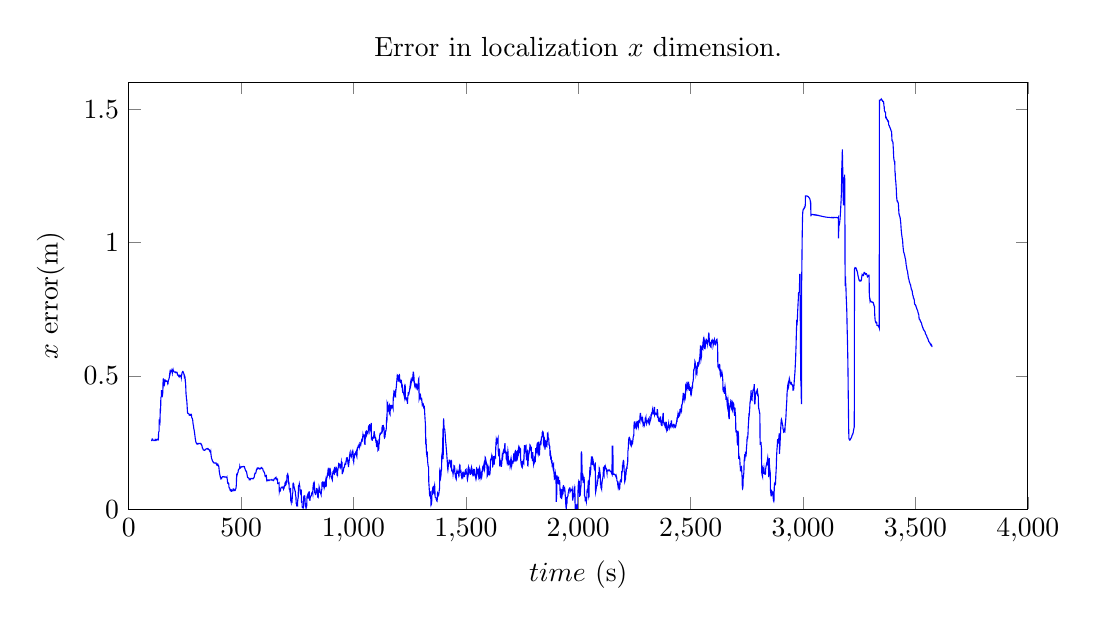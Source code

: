 % This file was created by matplotlib v0.1.0.
% Copyright (c) 2010--2014, Nico Schlömer <nico.schloemer@gmail.com>
% All rights reserved.
% 
% The lastest updates can be retrieved from
% 
% https://github.com/nschloe/matplotlib2tikz
% 
% where you can also submit bug reports and leavecomments.
% 
\begin{tikzpicture}

\begin{axis}[
title={Error in localization $x$ dimension.},
xlabel={$time$ (s)},
ylabel={$x$ error(m)},
xmin=0, xmax=4000,
ymin=0, ymax=1.6,
axis on top,
width=13cm,
height=7cm
]
\addplot [blue]
coordinates {
(100,0.257)
(101,0.257)
(102,0.257)
(103,0.257)
(104,0.263)
(105,0.263)
(106,0.263)
(107,0.259)
(108,0.259)
(109,0.259)
(110,0.259)
(111,0.258)
(112,0.257)
(113,0.257)
(114,0.257)
(115,0.258)
(116,0.258)
(117,0.258)
(118,0.261)
(119,0.26)
(120,0.259)
(121,0.258)
(122,0.26)
(123,0.259)
(124,0.26)
(125,0.261)
(126,0.262)
(127,0.262)
(128,0.262)
(129,0.26)
(130,0.259)
(131,0.259)
(132,0.26)
(133,0.288)
(134,0.29)
(135,0.292)
(136,0.332)
(137,0.331)
(138,0.329)
(139,0.326)
(140,0.368)
(141,0.366)
(142,0.373)
(143,0.419)
(144,0.42)
(145,0.422)
(146,0.446)
(147,0.44)
(148,0.432)
(149,0.428)
(150,0.426)
(151,0.433)
(152,0.438)
(153,0.485)
(154,0.488)
(155,0.487)
(156,0.48)
(157,0.465)
(158,0.464)
(159,0.467)
(160,0.482)
(161,0.485)
(162,0.485)
(163,0.483)
(164,0.478)
(165,0.478)
(166,0.48)
(167,0.481)
(168,0.48)
(169,0.479)
(170,0.479)
(171,0.479)
(172,0.479)
(173,0.478)
(174,0.469)
(175,0.47)
(176,0.483)
(177,0.484)
(178,0.485)
(179,0.489)
(180,0.492)
(181,0.496)
(182,0.505)
(183,0.511)
(184,0.507)
(185,0.511)
(186,0.515)
(187,0.519)
(188,0.518)
(189,0.521)
(190,0.518)
(191,0.517)
(192,0.516)
(193,0.516)
(194,0.511)
(195,0.518)
(196,0.523)
(197,0.525)
(198,0.521)
(199,0.519)
(200,0.517)
(201,0.517)
(202,0.514)
(203,0.514)
(204,0.514)
(205,0.514)
(206,0.514)
(207,0.513)
(208,0.514)
(209,0.513)
(210,0.512)
(211,0.511)
(212,0.511)
(213,0.514)
(214,0.514)
(215,0.513)
(216,0.51)
(217,0.504)
(218,0.504)
(219,0.502)
(220,0.501)
(221,0.5)
(222,0.502)
(223,0.502)
(224,0.502)
(225,0.496)
(226,0.497)
(227,0.497)
(228,0.497)
(229,0.5)
(230,0.499)
(231,0.499)
(232,0.5)
(233,0.499)
(234,0.494)
(235,0.504)
(236,0.504)
(237,0.51)
(238,0.513)
(239,0.513)
(240,0.516)
(241,0.516)
(242,0.514)
(243,0.514)
(244,0.51)
(245,0.509)
(246,0.505)
(247,0.499)
(248,0.492)
(249,0.492)
(250,0.496)
(251,0.493)
(252,0.475)
(253,0.475)
(254,0.454)
(255,0.432)
(256,0.425)
(257,0.413)
(258,0.41)
(259,0.4)
(260,0.386)
(261,0.37)
(262,0.36)
(263,0.36)
(264,0.359)
(265,0.359)
(266,0.358)
(267,0.357)
(268,0.357)
(269,0.354)
(270,0.355)
(271,0.355)
(272,0.354)
(273,0.352)
(274,0.352)
(275,0.352)
(276,0.352)
(277,0.356)
(278,0.356)
(279,0.354)
(280,0.346)
(281,0.342)
(282,0.341)
(283,0.34)
(284,0.337)
(285,0.332)
(286,0.322)
(287,0.316)
(288,0.314)
(289,0.306)
(290,0.3)
(291,0.298)
(292,0.291)
(293,0.286)
(294,0.279)
(295,0.273)
(296,0.265)
(297,0.261)
(298,0.256)
(299,0.251)
(300,0.249)
(301,0.248)
(302,0.245)
(303,0.245)
(304,0.245)
(305,0.244)
(306,0.245)
(307,0.245)
(308,0.246)
(309,0.245)
(310,0.246)
(311,0.246)
(312,0.246)
(313,0.246)
(314,0.246)
(315,0.246)
(316,0.246)
(317,0.246)
(318,0.246)
(319,0.245)
(320,0.245)
(321,0.246)
(322,0.245)
(323,0.242)
(324,0.242)
(325,0.239)
(326,0.237)
(327,0.233)
(328,0.229)
(329,0.229)
(330,0.227)
(331,0.223)
(332,0.222)
(333,0.222)
(334,0.222)
(335,0.221)
(336,0.221)
(337,0.221)
(338,0.221)
(339,0.221)
(340,0.223)
(341,0.224)
(342,0.225)
(343,0.225)
(344,0.225)
(345,0.225)
(346,0.226)
(347,0.227)
(348,0.227)
(349,0.227)
(350,0.226)
(351,0.227)
(352,0.226)
(353,0.227)
(354,0.226)
(355,0.223)
(356,0.223)
(357,0.223)
(358,0.222)
(359,0.222)
(360,0.221)
(361,0.216)
(362,0.215)
(363,0.215)
(364,0.213)
(365,0.216)
(366,0.206)
(367,0.199)
(368,0.193)
(369,0.189)
(370,0.188)
(371,0.186)
(372,0.182)
(373,0.181)
(374,0.179)
(375,0.178)
(376,0.176)
(377,0.176)
(378,0.175)
(379,0.173)
(380,0.173)
(381,0.173)
(382,0.173)
(383,0.173)
(384,0.173)
(385,0.173)
(386,0.173)
(387,0.173)
(388,0.173)
(389,0.173)
(390,0.168)
(391,0.166)
(392,0.166)
(393,0.165)
(394,0.17)
(395,0.17)
(396,0.17)
(397,0.166)
(398,0.165)
(399,0.164)
(400,0.161)
(401,0.161)
(402,0.15)
(403,0.141)
(404,0.136)
(405,0.131)
(406,0.127)
(407,0.124)
(408,0.119)
(409,0.118)
(410,0.114)
(411,0.115)
(412,0.114)
(413,0.114)
(414,0.118)
(415,0.119)
(416,0.121)
(417,0.121)
(418,0.122)
(419,0.122)
(420,0.122)
(421,0.122)
(422,0.122)
(423,0.121)
(424,0.122)
(425,0.121)
(426,0.12)
(427,0.12)
(428,0.12)
(429,0.121)
(430,0.121)
(431,0.12)
(432,0.12)
(433,0.12)
(434,0.119)
(435,0.119)
(436,0.118)
(437,0.12)
(438,0.114)
(439,0.11)
(440,0.098)
(441,0.098)
(442,0.097)
(443,0.098)
(444,0.097)
(445,0.096)
(446,0.083)
(447,0.08)
(448,0.08)
(449,0.079)
(450,0.077)
(451,0.071)
(452,0.07)
(453,0.071)
(454,0.073)
(455,0.073)
(456,0.073)
(457,0.067)
(458,0.067)
(459,0.068)
(460,0.069)
(461,0.07)
(462,0.069)
(463,0.069)
(464,0.069)
(465,0.076)
(466,0.076)
(467,0.076)
(468,0.072)
(469,0.072)
(470,0.072)
(471,0.07)
(472,0.07)
(473,0.07)
(474,0.071)
(475,0.075)
(476,0.076)
(477,0.078)
(478,0.083)
(479,0.094)
(480,0.125)
(481,0.123)
(482,0.128)
(483,0.13)
(484,0.134)
(485,0.136)
(486,0.137)
(487,0.141)
(488,0.148)
(489,0.149)
(490,0.15)
(491,0.15)
(492,0.151)
(493,0.152)
(494,0.159)
(495,0.154)
(496,0.154)
(497,0.154)
(498,0.158)
(499,0.158)
(500,0.158)
(501,0.158)
(502,0.158)
(503,0.159)
(504,0.159)
(505,0.159)
(506,0.159)
(507,0.159)
(508,0.159)
(509,0.16)
(510,0.16)
(511,0.16)
(512,0.16)
(513,0.159)
(514,0.159)
(515,0.159)
(516,0.154)
(517,0.153)
(518,0.15)
(519,0.147)
(520,0.144)
(521,0.144)
(522,0.143)
(523,0.142)
(524,0.141)
(525,0.136)
(526,0.132)
(527,0.127)
(528,0.122)
(529,0.119)
(530,0.118)
(531,0.118)
(532,0.117)
(533,0.117)
(534,0.116)
(535,0.116)
(536,0.11)
(537,0.11)
(538,0.11)
(539,0.113)
(540,0.113)
(541,0.113)
(542,0.112)
(543,0.115)
(544,0.115)
(545,0.115)
(546,0.115)
(547,0.115)
(548,0.115)
(549,0.115)
(550,0.115)
(551,0.115)
(552,0.115)
(553,0.114)
(554,0.115)
(555,0.115)
(556,0.116)
(557,0.119)
(558,0.12)
(559,0.121)
(560,0.131)
(561,0.132)
(562,0.134)
(563,0.133)
(564,0.134)
(565,0.135)
(566,0.138)
(567,0.141)
(568,0.148)
(569,0.149)
(570,0.15)
(571,0.152)
(572,0.15)
(573,0.151)
(574,0.151)
(575,0.151)
(576,0.155)
(577,0.155)
(578,0.155)
(579,0.153)
(580,0.153)
(581,0.152)
(582,0.152)
(583,0.15)
(584,0.15)
(585,0.151)
(586,0.153)
(587,0.153)
(588,0.154)
(589,0.154)
(590,0.156)
(591,0.156)
(592,0.156)
(593,0.153)
(594,0.152)
(595,0.152)
(596,0.152)
(597,0.149)
(598,0.145)
(599,0.143)
(600,0.142)
(601,0.142)
(602,0.139)
(603,0.138)
(604,0.136)
(605,0.133)
(606,0.129)
(607,0.122)
(608,0.122)
(609,0.125)
(610,0.124)
(611,0.124)
(612,0.125)
(613,0.118)
(614,0.108)
(615,0.106)
(616,0.108)
(617,0.108)
(618,0.108)
(619,0.11)
(620,0.11)
(621,0.11)
(622,0.107)
(623,0.107)
(624,0.107)
(625,0.107)
(626,0.11)
(627,0.11)
(628,0.11)
(629,0.11)
(630,0.11)
(631,0.11)
(632,0.11)
(633,0.109)
(634,0.109)
(635,0.11)
(636,0.11)
(637,0.111)
(638,0.11)
(639,0.109)
(640,0.109)
(641,0.109)
(642,0.109)
(643,0.107)
(644,0.108)
(645,0.108)
(646,0.112)
(647,0.113)
(648,0.113)
(649,0.114)
(650,0.115)
(651,0.116)
(652,0.117)
(653,0.118)
(654,0.118)
(655,0.119)
(656,0.114)
(657,0.115)
(658,0.115)
(659,0.115)
(660,0.111)
(661,0.112)
(662,0.112)
(663,0.096)
(664,0.096)
(665,0.097)
(666,0.098)
(667,0.098)
(668,0.097)
(669,0.098)
(670,0.066)
(671,0.07)
(672,0.07)
(673,0.071)
(674,0.068)
(675,0.069)
(676,0.076)
(677,0.078)
(678,0.08)
(679,0.082)
(680,0.082)
(681,0.082)
(682,0.082)
(683,0.082)
(684,0.081)
(685,0.082)
(686,0.08)
(687,0.082)
(688,0.079)
(689,0.075)
(690,0.077)
(691,0.078)
(692,0.083)
(693,0.084)
(694,0.087)
(695,0.094)
(696,0.1)
(697,0.101)
(698,0.095)
(699,0.091)
(700,0.092)
(701,0.102)
(702,0.1)
(703,0.102)
(704,0.126)
(705,0.127)
(706,0.129)
(707,0.125)
(708,0.129)
(709,0.125)
(710,0.124)
(711,0.098)
(712,0.096)
(713,0.097)
(714,0.077)
(715,0.074)
(716,0.073)
(717,0.074)
(718,0.063)
(719,0.061)
(720,0.065)
(721,0.032)
(722,0.029)
(723,0.025)
(724,0.032)
(725,0.034)
(726,0.033)
(727,0.031)
(728,0.055)
(729,0.059)
(730,0.061)
(731,0.095)
(732,0.097)
(733,0.096)
(734,0.094)
(735,0.087)
(736,0.08)
(737,0.08)
(738,0.077)
(739,0.071)
(740,0.068)
(741,0.067)
(742,0.053)
(743,0.05)
(744,0.045)
(745,0.022)
(746,0.022)
(747,0.017)
(748,0.019)
(749,0.014)
(750,0.015)
(751,0.014)
(752,0.034)
(753,0.039)
(754,0.043)
(755,0.085)
(756,0.088)
(757,0.088)
(758,0.09)
(759,0.095)
(760,0.09)
(761,0.086)
(762,0.071)
(763,0.066)
(764,0.059)
(765,0.057)
(766,0.072)
(767,0.072)
(768,0.071)
(769,0.024)
(770,0.029)
(771,0.029)
(772,0.008)
(773,0.006)
(774,0.006)
(775,0.005)
(776,0.004)
(777,0.007)
(778,0.01)
(779,0.048)
(780,0.05)
(781,0.05)
(782,0.048)
(783,0.049)
(784,0.042)
(785,0.026)
(786,0.013)
(787,0.013)
(788,0.007)
(789,0.003)
(790,0.017)
(791,0.006)
(792,0.014)
(793,0.045)
(794,0.048)
(795,0.046)
(796,0.051)
(797,0.05)
(798,0.059)
(799,0.06)
(800,0.05)
(801,0.053)
(802,0.053)
(803,0.067)
(804,0.04)
(805,0.04)
(806,0.031)
(807,0.039)
(808,0.044)
(809,0.047)
(810,0.049)
(811,0.05)
(812,0.05)
(813,0.057)
(814,0.059)
(815,0.061)
(816,0.062)
(817,0.064)
(818,0.063)
(819,0.058)
(820,0.082)
(821,0.088)
(822,0.096)
(823,0.094)
(824,0.09)
(825,0.091)
(826,0.094)
(827,0.064)
(828,0.061)
(829,0.06)
(830,0.061)
(831,0.055)
(832,0.055)
(833,0.058)
(834,0.065)
(835,0.076)
(836,0.077)
(837,0.076)
(838,0.07)
(839,0.073)
(840,0.071)
(841,0.045)
(842,0.045)
(843,0.044)
(844,0.067)
(845,0.066)
(846,0.07)
(847,0.083)
(848,0.079)
(849,0.077)
(850,0.075)
(851,0.063)
(852,0.063)
(853,0.061)
(854,0.059)
(855,0.057)
(856,0.054)
(857,0.065)
(858,0.07)
(859,0.074)
(860,0.097)
(861,0.096)
(862,0.098)
(863,0.104)
(864,0.087)
(865,0.086)
(866,0.085)
(867,0.095)
(868,0.094)
(869,0.103)
(870,0.08)
(871,0.083)
(872,0.094)
(873,0.094)
(874,0.096)
(875,0.101)
(876,0.106)
(877,0.085)
(878,0.085)
(879,0.089)
(880,0.117)
(881,0.116)
(882,0.118)
(883,0.122)
(884,0.132)
(885,0.135)
(886,0.136)
(887,0.149)
(888,0.152)
(889,0.151)
(890,0.13)
(891,0.131)
(892,0.133)
(893,0.128)
(894,0.143)
(895,0.149)
(896,0.155)
(897,0.14)
(898,0.138)
(899,0.138)
(900,0.122)
(901,0.122)
(902,0.119)
(903,0.116)
(904,0.115)
(905,0.111)
(906,0.109)
(907,0.127)
(908,0.135)
(909,0.141)
(910,0.142)
(911,0.143)
(912,0.143)
(913,0.146)
(914,0.133)
(915,0.131)
(916,0.132)
(917,0.143)
(918,0.138)
(919,0.138)
(920,0.14)
(921,0.152)
(922,0.157)
(923,0.157)
(924,0.152)
(925,0.151)
(926,0.15)
(927,0.125)
(928,0.133)
(929,0.13)
(930,0.148)
(931,0.15)
(932,0.155)
(933,0.159)
(934,0.17)
(935,0.169)
(936,0.17)
(937,0.17)
(938,0.169)
(939,0.168)
(940,0.157)
(941,0.158)
(942,0.157)
(943,0.155)
(944,0.161)
(945,0.167)
(946,0.175)
(947,0.167)
(948,0.167)
(949,0.169)
(950,0.14)
(951,0.142)
(952,0.137)
(953,0.139)
(954,0.141)
(955,0.144)
(956,0.149)
(957,0.156)
(958,0.157)
(959,0.157)
(960,0.159)
(961,0.166)
(962,0.169)
(963,0.167)
(964,0.167)
(965,0.169)
(966,0.169)
(967,0.181)
(968,0.184)
(969,0.191)
(970,0.192)
(971,0.193)
(972,0.193)
(973,0.183)
(974,0.184)
(975,0.183)
(976,0.167)
(977,0.167)
(978,0.158)
(979,0.17)
(980,0.175)
(981,0.182)
(982,0.198)
(983,0.198)
(984,0.21)
(985,0.213)
(986,0.201)
(987,0.2)
(988,0.2)
(989,0.2)
(990,0.195)
(991,0.197)
(992,0.203)
(993,0.21)
(994,0.215)
(995,0.214)
(996,0.215)
(997,0.218)
(998,0.214)
(999,0.183)
(1000,0.183)
(1001,0.178)
(1002,0.189)
(1003,0.191)
(1004,0.2)
(1005,0.207)
(1006,0.207)
(1007,0.208)
(1008,0.207)
(1009,0.211)
(1010,0.21)
(1011,0.214)
(1012,0.216)
(1013,0.2)
(1014,0.2)
(1015,0.197)
(1016,0.21)
(1017,0.228)
(1018,0.231)
(1019,0.231)
(1020,0.232)
(1021,0.237)
(1022,0.237)
(1023,0.237)
(1024,0.24)
(1025,0.238)
(1026,0.232)
(1027,0.236)
(1028,0.243)
(1029,0.24)
(1030,0.245)
(1031,0.248)
(1032,0.248)
(1033,0.245)
(1034,0.251)
(1035,0.253)
(1036,0.257)
(1037,0.261)
(1038,0.26)
(1039,0.258)
(1040,0.262)
(1041,0.27)
(1042,0.278)
(1043,0.272)
(1044,0.271)
(1045,0.271)
(1046,0.273)
(1047,0.274)
(1048,0.28)
(1049,0.251)
(1050,0.247)
(1051,0.241)
(1052,0.262)
(1053,0.27)
(1054,0.285)
(1055,0.291)
(1056,0.292)
(1057,0.293)
(1058,0.291)
(1059,0.282)
(1060,0.287)
(1061,0.289)
(1062,0.29)
(1063,0.285)
(1064,0.284)
(1065,0.29)
(1066,0.294)
(1067,0.308)
(1068,0.311)
(1069,0.31)
(1070,0.306)
(1071,0.312)
(1072,0.319)
(1073,0.293)
(1074,0.296)
(1075,0.3)
(1076,0.302)
(1077,0.303)
(1078,0.31)
(1079,0.323)
(1080,0.261)
(1081,0.267)
(1082,0.273)
(1083,0.256)
(1084,0.262)
(1085,0.266)
(1086,0.266)
(1087,0.267)
(1088,0.266)
(1089,0.267)
(1090,0.273)
(1091,0.281)
(1092,0.292)
(1093,0.281)
(1094,0.279)
(1095,0.278)
(1096,0.266)
(1097,0.265)
(1098,0.266)
(1099,0.258)
(1100,0.26)
(1101,0.25)
(1102,0.247)
(1103,0.233)
(1104,0.245)
(1105,0.251)
(1106,0.249)
(1107,0.251)
(1108,0.253)
(1109,0.223)
(1110,0.225)
(1111,0.224)
(1112,0.223)
(1113,0.244)
(1114,0.244)
(1115,0.249)
(1116,0.269)
(1117,0.278)
(1118,0.282)
(1119,0.281)
(1120,0.281)
(1121,0.285)
(1122,0.286)
(1123,0.287)
(1124,0.289)
(1125,0.289)
(1126,0.283)
(1127,0.306)
(1128,0.308)
(1129,0.315)
(1130,0.297)
(1131,0.3)
(1132,0.311)
(1133,0.312)
(1134,0.307)
(1135,0.306)
(1136,0.304)
(1137,0.272)
(1138,0.267)
(1139,0.268)
(1140,0.271)
(1141,0.278)
(1142,0.288)
(1143,0.293)
(1144,0.293)
(1145,0.297)
(1146,0.303)
(1147,0.334)
(1148,0.343)
(1149,0.34)
(1150,0.393)
(1151,0.389)
(1152,0.392)
(1153,0.364)
(1154,0.373)
(1155,0.378)
(1156,0.378)
(1157,0.385)
(1158,0.388)
(1159,0.39)
(1160,0.363)
(1161,0.366)
(1162,0.366)
(1163,0.362)
(1164,0.382)
(1165,0.384)
(1166,0.391)
(1167,0.374)
(1168,0.381)
(1169,0.38)
(1170,0.38)
(1171,0.385)
(1172,0.389)
(1173,0.389)
(1174,0.383)
(1175,0.384)
(1176,0.38)
(1177,0.418)
(1178,0.421)
(1179,0.431)
(1180,0.44)
(1181,0.438)
(1182,0.436)
(1183,0.438)
(1184,0.44)
(1185,0.423)
(1186,0.424)
(1187,0.423)
(1188,0.441)
(1189,0.447)
(1190,0.455)
(1191,0.462)
(1192,0.476)
(1193,0.483)
(1194,0.493)
(1195,0.488)
(1196,0.488)
(1197,0.501)
(1198,0.5)
(1199,0.486)
(1200,0.48)
(1201,0.48)
(1202,0.481)
(1203,0.481)
(1204,0.507)
(1205,0.499)
(1206,0.483)
(1207,0.479)
(1208,0.48)
(1209,0.476)
(1210,0.475)
(1211,0.484)
(1212,0.484)
(1213,0.482)
(1214,0.47)
(1215,0.459)
(1216,0.46)
(1217,0.462)
(1218,0.448)
(1219,0.451)
(1220,0.445)
(1221,0.437)
(1222,0.437)
(1223,0.434)
(1224,0.43)
(1225,0.427)
(1226,0.423)
(1227,0.419)
(1228,0.464)
(1229,0.466)
(1230,0.464)
(1231,0.418)
(1232,0.416)
(1233,0.417)
(1234,0.414)
(1235,0.417)
(1236,0.416)
(1237,0.413)
(1238,0.412)
(1239,0.408)
(1240,0.395)
(1241,0.41)
(1242,0.424)
(1243,0.428)
(1244,0.439)
(1245,0.432)
(1246,0.431)
(1247,0.434)
(1248,0.44)
(1249,0.444)
(1250,0.448)
(1251,0.456)
(1252,0.455)
(1253,0.47)
(1254,0.476)
(1255,0.48)
(1256,0.47)
(1257,0.475)
(1258,0.478)
(1259,0.481)
(1260,0.485)
(1261,0.491)
(1262,0.494)
(1263,0.494)
(1264,0.49)
(1265,0.506)
(1266,0.513)
(1267,0.512)
(1268,0.503)
(1269,0.495)
(1270,0.482)
(1271,0.471)
(1272,0.465)
(1273,0.469)
(1274,0.465)
(1275,0.465)
(1276,0.462)
(1277,0.459)
(1278,0.467)
(1279,0.469)
(1280,0.468)
(1281,0.465)
(1282,0.46)
(1283,0.453)
(1284,0.45)
(1285,0.452)
(1286,0.464)
(1287,0.469)
(1288,0.47)
(1289,0.478)
(1290,0.489)
(1291,0.491)
(1292,0.412)
(1293,0.415)
(1294,0.416)
(1295,0.422)
(1296,0.427)
(1297,0.425)
(1298,0.427)
(1299,0.414)
(1300,0.414)
(1301,0.412)
(1302,0.416)
(1303,0.416)
(1304,0.41)
(1305,0.399)
(1306,0.391)
(1307,0.393)
(1308,0.393)
(1309,0.396)
(1310,0.396)
(1311,0.389)
(1312,0.382)
(1313,0.383)
(1314,0.382)
(1315,0.388)
(1316,0.373)
(1317,0.357)
(1318,0.344)
(1319,0.329)
(1320,0.322)
(1321,0.261)
(1322,0.265)
(1323,0.259)
(1324,0.227)
(1325,0.212)
(1326,0.205)
(1327,0.208)
(1328,0.216)
(1329,0.196)
(1330,0.178)
(1331,0.169)
(1332,0.163)
(1333,0.159)
(1334,0.158)
(1335,0.102)
(1336,0.09)
(1337,0.077)
(1338,0.061)
(1339,0.048)
(1340,0.055)
(1341,0.067)
(1342,0.059)
(1343,0.041)
(1344,0.039)
(1345,0.015)
(1346,0.017)
(1347,0.021)
(1348,0.03)
(1349,0.069)
(1350,0.059)
(1351,0.058)
(1352,0.074)
(1353,0.082)
(1354,0.083)
(1355,0.072)
(1356,0.061)
(1357,0.06)
(1358,0.067)
(1359,0.066)
(1360,0.084)
(1361,0.089)
(1362,0.081)
(1363,0.047)
(1364,0.044)
(1365,0.044)
(1366,0.043)
(1367,0.042)
(1368,0.037)
(1369,0.037)
(1370,0.033)
(1371,0.034)
(1372,0.032)
(1373,0.039)
(1374,0.06)
(1375,0.058)
(1376,0.057)
(1377,0.058)
(1378,0.058)
(1379,0.054)
(1380,0.058)
(1381,0.067)
(1382,0.073)
(1383,0.079)
(1384,0.144)
(1385,0.141)
(1386,0.137)
(1387,0.129)
(1388,0.12)
(1389,0.125)
(1390,0.139)
(1391,0.153)
(1392,0.152)
(1393,0.205)
(1394,0.205)
(1395,0.211)
(1396,0.225)
(1397,0.248)
(1398,0.302)
(1399,0.188)
(1400,0.315)
(1401,0.34)
(1402,0.325)
(1403,0.302)
(1404,0.301)
(1405,0.301)
(1406,0.299)
(1407,0.29)
(1408,0.281)
(1409,0.265)
(1410,0.253)
(1411,0.247)
(1412,0.237)
(1413,0.226)
(1414,0.216)
(1415,0.207)
(1416,0.192)
(1417,0.183)
(1418,0.166)
(1419,0.153)
(1420,0.147)
(1421,0.154)
(1422,0.167)
(1423,0.168)
(1424,0.175)
(1425,0.176)
(1426,0.183)
(1427,0.182)
(1428,0.182)
(1429,0.178)
(1430,0.176)
(1431,0.168)
(1432,0.163)
(1433,0.167)
(1434,0.176)
(1435,0.182)
(1436,0.181)
(1437,0.142)
(1438,0.149)
(1439,0.146)
(1440,0.141)
(1441,0.139)
(1442,0.14)
(1443,0.131)
(1444,0.137)
(1445,0.14)
(1446,0.147)
(1447,0.16)
(1448,0.158)
(1449,0.159)
(1450,0.164)
(1451,0.134)
(1452,0.134)
(1453,0.128)
(1454,0.12)
(1455,0.118)
(1456,0.114)
(1457,0.112)
(1458,0.133)
(1459,0.139)
(1460,0.143)
(1461,0.134)
(1462,0.135)
(1463,0.142)
(1464,0.142)
(1465,0.142)
(1466,0.14)
(1467,0.141)
(1468,0.127)
(1469,0.123)
(1470,0.125)
(1471,0.157)
(1472,0.162)
(1473,0.166)
(1474,0.165)
(1475,0.136)
(1476,0.142)
(1477,0.143)
(1478,0.144)
(1479,0.129)
(1480,0.13)
(1481,0.128)
(1482,0.116)
(1483,0.117)
(1484,0.12)
(1485,0.134)
(1486,0.137)
(1487,0.138)
(1488,0.127)
(1489,0.132)
(1490,0.135)
(1491,0.134)
(1492,0.128)
(1493,0.129)
(1494,0.12)
(1495,0.131)
(1496,0.136)
(1497,0.143)
(1498,0.145)
(1499,0.14)
(1500,0.144)
(1501,0.146)
(1502,0.135)
(1503,0.136)
(1504,0.135)
(1505,0.135)
(1506,0.115)
(1507,0.11)
(1508,0.114)
(1509,0.144)
(1510,0.153)
(1511,0.156)
(1512,0.136)
(1513,0.141)
(1514,0.146)
(1515,0.149)
(1516,0.143)
(1517,0.141)
(1518,0.14)
(1519,0.131)
(1520,0.131)
(1521,0.135)
(1522,0.148)
(1523,0.151)
(1524,0.154)
(1525,0.157)
(1526,0.144)
(1527,0.147)
(1528,0.148)
(1529,0.133)
(1530,0.134)
(1531,0.129)
(1532,0.123)
(1533,0.139)
(1534,0.145)
(1535,0.151)
(1536,0.134)
(1537,0.131)
(1538,0.134)
(1539,0.138)
(1540,0.131)
(1541,0.13)
(1542,0.129)
(1543,0.121)
(1544,0.116)
(1545,0.112)
(1546,0.116)
(1547,0.147)
(1548,0.154)
(1549,0.153)
(1550,0.131)
(1551,0.134)
(1552,0.137)
(1553,0.142)
(1554,0.146)
(1555,0.145)
(1556,0.147)
(1557,0.123)
(1558,0.116)
(1559,0.118)
(1560,0.128)
(1561,0.154)
(1562,0.151)
(1563,0.146)
(1564,0.119)
(1565,0.123)
(1566,0.128)
(1567,0.131)
(1568,0.122)
(1569,0.121)
(1570,0.118)
(1571,0.123)
(1572,0.13)
(1573,0.145)
(1574,0.151)
(1575,0.146)
(1576,0.145)
(1577,0.148)
(1578,0.159)
(1579,0.163)
(1580,0.167)
(1581,0.156)
(1582,0.157)
(1583,0.15)
(1584,0.156)
(1585,0.18)
(1586,0.195)
(1587,0.194)
(1588,0.167)
(1589,0.175)
(1590,0.179)
(1591,0.175)
(1592,0.168)
(1593,0.165)
(1594,0.161)
(1595,0.124)
(1596,0.126)
(1597,0.139)
(1598,0.146)
(1599,0.158)
(1600,0.154)
(1601,0.159)
(1602,0.128)
(1603,0.136)
(1604,0.136)
(1605,0.135)
(1606,0.138)
(1607,0.133)
(1608,0.136)
(1609,0.176)
(1610,0.187)
(1611,0.187)
(1612,0.185)
(1613,0.186)
(1614,0.195)
(1615,0.2)
(1616,0.195)
(1617,0.197)
(1618,0.192)
(1619,0.16)
(1620,0.161)
(1621,0.171)
(1622,0.186)
(1623,0.192)
(1624,0.197)
(1625,0.197)
(1626,0.167)
(1627,0.181)
(1628,0.187)
(1629,0.189)
(1630,0.198)
(1631,0.2)
(1632,0.198)
(1633,0.232)
(1634,0.248)
(1635,0.259)
(1636,0.254)
(1637,0.248)
(1638,0.251)
(1639,0.258)
(1640,0.255)
(1641,0.26)
(1642,0.262)
(1643,0.265)
(1644,0.218)
(1645,0.21)
(1646,0.198)
(1647,0.21)
(1648,0.22)
(1649,0.222)
(1650,0.218)
(1651,0.16)
(1652,0.167)
(1653,0.172)
(1654,0.18)
(1655,0.178)
(1656,0.179)
(1657,0.177)
(1658,0.159)
(1659,0.166)
(1660,0.176)
(1661,0.194)
(1662,0.204)
(1663,0.202)
(1664,0.197)
(1665,0.206)
(1666,0.215)
(1667,0.218)
(1668,0.212)
(1669,0.214)
(1670,0.215)
(1671,0.214)
(1672,0.226)
(1673,0.24)
(1674,0.247)
(1675,0.217)
(1676,0.212)
(1677,0.211)
(1678,0.219)
(1679,0.203)
(1680,0.208)
(1681,0.209)
(1682,0.184)
(1683,0.181)
(1684,0.174)
(1685,0.177)
(1686,0.209)
(1687,0.219)
(1688,0.213)
(1689,0.167)
(1690,0.168)
(1691,0.175)
(1692,0.181)
(1693,0.179)
(1694,0.18)
(1695,0.18)
(1696,0.172)
(1697,0.159)
(1698,0.163)
(1699,0.17)
(1700,0.188)
(1701,0.192)
(1702,0.186)
(1703,0.183)
(1704,0.164)
(1705,0.169)
(1706,0.176)
(1707,0.176)
(1708,0.179)
(1709,0.179)
(1710,0.171)
(1711,0.182)
(1712,0.197)
(1713,0.209)
(1714,0.19)
(1715,0.187)
(1716,0.196)
(1717,0.204)
(1718,0.205)
(1719,0.217)
(1720,0.218)
(1721,0.183)
(1722,0.184)
(1723,0.183)
(1724,0.196)
(1725,0.208)
(1726,0.215)
(1727,0.216)
(1728,0.182)
(1729,0.195)
(1730,0.207)
(1731,0.212)
(1732,0.217)
(1733,0.222)
(1734,0.21)
(1735,0.206)
(1736,0.218)
(1737,0.233)
(1738,0.231)
(1739,0.226)
(1740,0.22)
(1741,0.223)
(1742,0.227)
(1743,0.226)
(1744,0.185)
(1745,0.175)
(1746,0.168)
(1747,0.165)
(1748,0.172)
(1749,0.18)
(1750,0.163)
(1751,0.165)
(1752,0.161)
(1753,0.168)
(1754,0.179)
(1755,0.181)
(1756,0.175)
(1757,0.175)
(1758,0.173)
(1759,0.21)
(1760,0.228)
(1761,0.24)
(1762,0.215)
(1763,0.218)
(1764,0.227)
(1765,0.232)
(1766,0.228)
(1767,0.232)
(1768,0.234)
(1769,0.191)
(1770,0.183)
(1771,0.194)
(1772,0.208)
(1773,0.215)
(1774,0.217)
(1775,0.164)
(1776,0.163)
(1777,0.178)
(1778,0.189)
(1779,0.202)
(1780,0.204)
(1781,0.21)
(1782,0.218)
(1783,0.217)
(1784,0.225)
(1785,0.241)
(1786,0.24)
(1787,0.234)
(1788,0.231)
(1789,0.22)
(1790,0.229)
(1791,0.234)
(1792,0.199)
(1793,0.201)
(1794,0.204)
(1795,0.196)
(1796,0.181)
(1797,0.199)
(1798,0.214)
(1799,0.184)
(1800,0.177)
(1801,0.171)
(1802,0.182)
(1803,0.168)
(1804,0.178)
(1805,0.185)
(1806,0.179)
(1807,0.182)
(1808,0.178)
(1809,0.179)
(1810,0.208)
(1811,0.229)
(1812,0.223)
(1813,0.212)
(1814,0.215)
(1815,0.227)
(1816,0.236)
(1817,0.245)
(1818,0.247)
(1819,0.245)
(1820,0.212)
(1821,0.208)
(1822,0.217)
(1823,0.241)
(1824,0.253)
(1825,0.243)
(1826,0.239)
(1827,0.201)
(1828,0.213)
(1829,0.235)
(1830,0.242)
(1831,0.243)
(1832,0.248)
(1833,0.245)
(1834,0.244)
(1835,0.255)
(1836,0.27)
(1837,0.27)
(1838,0.272)
(1839,0.274)
(1840,0.289)
(1841,0.276)
(1842,0.288)
(1843,0.286)
(1844,0.287)
(1845,0.251)
(1846,0.242)
(1847,0.239)
(1848,0.243)
(1849,0.256)
(1850,0.262)
(1851,0.257)
(1852,0.223)
(1853,0.233)
(1854,0.248)
(1855,0.249)
(1856,0.254)
(1857,0.253)
(1858,0.25)
(1859,0.236)
(1860,0.235)
(1861,0.244)
(1862,0.254)
(1863,0.285)
(1864,0.285)
(1865,0.286)
(1866,0.265)
(1867,0.267)
(1868,0.265)
(1869,0.263)
(1870,0.241)
(1871,0.241)
(1872,0.238)
(1873,0.236)
(1874,0.211)
(1875,0.214)
(1876,0.215)
(1877,0.197)
(1878,0.2)
(1879,0.197)
(1880,0.194)
(1881,0.18)
(1882,0.182)
(1883,0.182)
(1884,0.166)
(1885,0.168)
(1886,0.163)
(1887,0.158)
(1888,0.167)
(1889,0.167)
(1890,0.169)
(1891,0.148)
(1892,0.137)
(1893,0.125)
(1894,0.113)
(1895,0.114)
(1896,0.118)
(1897,0.129)
(1898,0.136)
(1899,0.131)
(1900,0.119)
(1901,0.114)
(1902,0.027)
(1903,0.037)
(1904,0.048)
(1905,0.127)
(1906,0.113)
(1907,0.101)
(1908,0.1)
(1909,0.114)
(1910,0.112)
(1911,0.116)
(1912,0.122)
(1913,0.099)
(1914,0.094)
(1915,0.094)
(1916,0.098)
(1917,0.109)
(1918,0.093)
(1919,0.069)
(1920,0.056)
(1921,0.045)
(1922,0.044)
(1923,0.066)
(1924,0.076)
(1925,0.059)
(1926,0.039)
(1927,0.058)
(1928,0.05)
(1929,0.055)
(1930,0.064)
(1931,0.057)
(1932,0.057)
(1933,0.081)
(1934,0.09)
(1935,0.077)
(1936,0.067)
(1937,0.079)
(1938,0.076)
(1939,0.072)
(1940,0.075)
(1941,0.068)
(1942,0.053)
(1943,0.042)
(1944,0.027)
(1945,0.012)
(1946,0.005)
(1947,0.001)
(1948,0.025)
(1949,0.02)
(1950,0.023)
(1951,0.045)
(1952,0.047)
(1953,0.047)
(1954,0.048)
(1955,0.06)
(1956,0.062)
(1957,0.065)
(1958,0.074)
(1959,0.075)
(1960,0.076)
(1961,0.078)
(1962,0.08)
(1963,0.08)
(1964,0.066)
(1965,0.068)
(1966,0.069)
(1967,0.07)
(1968,0.072)
(1969,0.072)
(1970,0.071)
(1971,0.073)
(1972,0.073)
(1973,0.076)
(1974,0.063)
(1975,0.032)
(1976,0.037)
(1977,0.044)
(1978,0.046)
(1979,0.047)
(1980,0.058)
(1981,0.07)
(1982,0.077)
(1983,0.07)
(1984,0.076)
(1985,0.078)
(1986,0.003)
(1987,0.003)
(1988,0.003)
(1989,0.001)
(1990,0.007)
(1991,0.003)
(1992,0.007)
(1993,0.001)
(1994,0.013)
(1995,0.02)
(1996,0.007)
(1997,0.0)
(1998,0.008)
(1999,0.071)
(2000,0.089)
(2001,0.099)
(2002,0.103)
(2003,0.099)
(2004,0.092)
(2005,0.106)
(2006,0.046)
(2007,0.065)
(2008,0.062)
(2009,0.051)
(2010,0.069)
(2011,0.08)
(2012,0.086)
(2013,0.204)
(2014,0.216)
(2015,0.208)
(2016,0.205)
(2017,0.108)
(2018,0.116)
(2019,0.126)
(2020,0.128)
(2021,0.116)
(2022,0.122)
(2023,0.118)
(2024,0.103)
(2025,0.104)
(2026,0.121)
(2027,0.099)
(2028,0.05)
(2029,0.049)
(2030,0.047)
(2031,0.029)
(2032,0.037)
(2033,0.042)
(2034,0.041)
(2035,0.033)
(2036,0.028)
(2037,0.038)
(2038,0.045)
(2039,0.068)
(2040,0.073)
(2041,0.074)
(2042,0.074)
(2043,0.08)
(2044,0.095)
(2045,0.108)
(2046,0.051)
(2047,0.055)
(2048,0.053)
(2049,0.111)
(2050,0.117)
(2051,0.138)
(2052,0.158)
(2053,0.138)
(2054,0.134)
(2055,0.14)
(2056,0.16)
(2057,0.176)
(2058,0.186)
(2059,0.196)
(2060,0.196)
(2061,0.19)
(2062,0.186)
(2063,0.165)
(2064,0.175)
(2065,0.187)
(2066,0.184)
(2067,0.175)
(2068,0.169)
(2069,0.165)
(2070,0.162)
(2071,0.154)
(2072,0.15)
(2073,0.148)
(2074,0.161)
(2075,0.154)
(2076,0.175)
(2077,0.063)
(2078,0.067)
(2079,0.071)
(2080,0.079)
(2081,0.085)
(2082,0.086)
(2083,0.089)
(2084,0.089)
(2085,0.108)
(2086,0.109)
(2087,0.103)
(2088,0.127)
(2089,0.12)
(2090,0.119)
(2091,0.139)
(2092,0.129)
(2093,0.147)
(2094,0.142)
(2095,0.134)
(2096,0.141)
(2097,0.134)
(2098,0.127)
(2099,0.096)
(2100,0.097)
(2101,0.08)
(2102,0.079)
(2103,0.078)
(2104,0.075)
(2105,0.094)
(2106,0.098)
(2107,0.11)
(2108,0.112)
(2109,0.116)
(2110,0.121)
(2111,0.125)
(2112,0.158)
(2113,0.128)
(2114,0.135)
(2115,0.131)
(2116,0.16)
(2117,0.161)
(2118,0.157)
(2119,0.159)
(2120,0.149)
(2121,0.159)
(2122,0.156)
(2123,0.154)
(2124,0.152)
(2125,0.151)
(2126,0.144)
(2127,0.14)
(2128,0.134)
(2129,0.145)
(2130,0.146)
(2131,0.145)
(2132,0.144)
(2133,0.144)
(2134,0.146)
(2135,0.145)
(2136,0.145)
(2137,0.145)
(2138,0.144)
(2139,0.144)
(2140,0.146)
(2141,0.144)
(2142,0.143)
(2143,0.142)
(2144,0.141)
(2145,0.141)
(2146,0.139)
(2147,0.138)
(2148,0.135)
(2149,0.133)
(2150,0.131)
(2151,0.236)
(2152,0.236)
(2153,0.236)
(2154,0.236)
(2155,0.131)
(2156,0.131)
(2157,0.132)
(2158,0.132)
(2159,0.131)
(2160,0.131)
(2161,0.131)
(2162,0.13)
(2163,0.13)
(2164,0.129)
(2165,0.126)
(2166,0.125)
(2167,0.123)
(2168,0.121)
(2169,0.125)
(2170,0.122)
(2171,0.118)
(2172,0.108)
(2173,0.105)
(2174,0.103)
(2175,0.102)
(2176,0.09)
(2177,0.086)
(2178,0.079)
(2179,0.082)
(2180,0.088)
(2181,0.081)
(2182,0.081)
(2183,0.082)
(2184,0.077)
(2185,0.079)
(2186,0.105)
(2187,0.105)
(2188,0.109)
(2189,0.11)
(2190,0.107)
(2191,0.105)
(2192,0.104)
(2193,0.134)
(2194,0.132)
(2195,0.14)
(2196,0.143)
(2197,0.166)
(2198,0.157)
(2199,0.173)
(2200,0.18)
(2201,0.182)
(2202,0.181)
(2203,0.174)
(2204,0.141)
(2205,0.141)
(2206,0.138)
(2207,0.103)
(2208,0.106)
(2209,0.111)
(2210,0.112)
(2211,0.127)
(2212,0.141)
(2213,0.138)
(2214,0.148)
(2215,0.153)
(2216,0.157)
(2217,0.156)
(2218,0.168)
(2219,0.17)
(2220,0.178)
(2221,0.218)
(2222,0.223)
(2223,0.235)
(2224,0.255)
(2225,0.265)
(2226,0.268)
(2227,0.269)
(2228,0.267)
(2229,0.266)
(2230,0.263)
(2231,0.249)
(2232,0.244)
(2233,0.242)
(2234,0.25)
(2235,0.25)
(2236,0.25)
(2237,0.258)
(2238,0.246)
(2239,0.251)
(2240,0.252)
(2241,0.253)
(2242,0.25)
(2243,0.257)
(2244,0.268)
(2245,0.272)
(2246,0.274)
(2247,0.276)
(2248,0.314)
(2249,0.323)
(2250,0.329)
(2251,0.311)
(2252,0.314)
(2253,0.31)
(2254,0.315)
(2255,0.313)
(2256,0.313)
(2257,0.318)
(2258,0.312)
(2259,0.316)
(2260,0.31)
(2261,0.316)
(2262,0.322)
(2263,0.331)
(2264,0.313)
(2265,0.312)
(2266,0.314)
(2267,0.31)
(2268,0.326)
(2269,0.324)
(2270,0.327)
(2271,0.328)
(2272,0.334)
(2273,0.334)
(2274,0.331)
(2275,0.352)
(2276,0.359)
(2277,0.359)
(2278,0.349)
(2279,0.343)
(2280,0.338)
(2281,0.342)
(2282,0.34)
(2283,0.339)
(2284,0.341)
(2285,0.339)
(2286,0.325)
(2287,0.332)
(2288,0.322)
(2289,0.326)
(2290,0.325)
(2291,0.324)
(2292,0.316)
(2293,0.311)
(2294,0.313)
(2295,0.317)
(2296,0.322)
(2297,0.326)
(2298,0.343)
(2299,0.337)
(2300,0.342)
(2301,0.345)
(2302,0.328)
(2303,0.328)
(2304,0.323)
(2305,0.329)
(2306,0.327)
(2307,0.327)
(2308,0.328)
(2309,0.329)
(2310,0.332)
(2311,0.328)
(2312,0.332)
(2313,0.335)
(2314,0.339)
(2315,0.341)
(2316,0.326)
(2317,0.329)
(2318,0.324)
(2319,0.328)
(2320,0.332)
(2321,0.333)
(2322,0.335)
(2323,0.347)
(2324,0.345)
(2325,0.353)
(2326,0.358)
(2327,0.361)
(2328,0.363)
(2329,0.363)
(2330,0.37)
(2331,0.362)
(2332,0.362)
(2333,0.357)
(2334,0.358)
(2335,0.36)
(2336,0.371)
(2337,0.374)
(2338,0.381)
(2339,0.381)
(2340,0.358)
(2341,0.362)
(2342,0.358)
(2343,0.36)
(2344,0.359)
(2345,0.357)
(2346,0.356)
(2347,0.357)
(2348,0.356)
(2349,0.358)
(2350,0.355)
(2351,0.373)
(2352,0.373)
(2353,0.37)
(2354,0.351)
(2355,0.347)
(2356,0.342)
(2357,0.335)
(2358,0.337)
(2359,0.334)
(2360,0.332)
(2361,0.334)
(2362,0.337)
(2363,0.334)
(2364,0.342)
(2365,0.346)
(2366,0.346)
(2367,0.337)
(2368,0.329)
(2369,0.318)
(2370,0.315)
(2371,0.315)
(2372,0.313)
(2373,0.313)
(2374,0.335)
(2375,0.328)
(2376,0.345)
(2377,0.356)
(2378,0.361)
(2379,0.332)
(2380,0.326)
(2381,0.322)
(2382,0.317)
(2383,0.317)
(2384,0.317)
(2385,0.314)
(2386,0.319)
(2387,0.317)
(2388,0.312)
(2389,0.32)
(2390,0.326)
(2391,0.326)
(2392,0.325)
(2393,0.301)
(2394,0.294)
(2395,0.296)
(2396,0.295)
(2397,0.296)
(2398,0.298)
(2399,0.305)
(2400,0.315)
(2401,0.316)
(2402,0.321)
(2403,0.311)
(2404,0.313)
(2405,0.313)
(2406,0.31)
(2407,0.304)
(2408,0.307)
(2409,0.312)
(2410,0.316)
(2411,0.314)
(2412,0.312)
(2413,0.324)
(2414,0.331)
(2415,0.331)
(2416,0.316)
(2417,0.317)
(2418,0.315)
(2419,0.311)
(2420,0.313)
(2421,0.313)
(2422,0.315)
(2423,0.316)
(2424,0.317)
(2425,0.311)
(2426,0.314)
(2427,0.314)
(2428,0.316)
(2429,0.316)
(2430,0.309)
(2431,0.306)
(2432,0.307)
(2433,0.309)
(2434,0.311)
(2435,0.315)
(2436,0.322)
(2437,0.325)
(2438,0.33)
(2439,0.337)
(2440,0.335)
(2441,0.343)
(2442,0.345)
(2443,0.352)
(2444,0.343)
(2445,0.343)
(2446,0.348)
(2447,0.351)
(2448,0.359)
(2449,0.36)
(2450,0.362)
(2451,0.358)
(2452,0.368)
(2453,0.376)
(2454,0.366)
(2455,0.371)
(2456,0.369)
(2457,0.368)
(2458,0.366)
(2459,0.38)
(2460,0.377)
(2461,0.389)
(2462,0.394)
(2463,0.395)
(2464,0.404)
(2465,0.413)
(2466,0.423)
(2467,0.436)
(2468,0.416)
(2469,0.414)
(2470,0.414)
(2471,0.409)
(2472,0.415)
(2473,0.425)
(2474,0.433)
(2475,0.421)
(2476,0.418)
(2477,0.428)
(2478,0.467)
(2479,0.468)
(2480,0.47)
(2481,0.461)
(2482,0.456)
(2483,0.452)
(2484,0.466)
(2485,0.451)
(2486,0.459)
(2487,0.47)
(2488,0.478)
(2489,0.466)
(2490,0.462)
(2491,0.465)
(2492,0.446)
(2493,0.47)
(2494,0.456)
(2495,0.444)
(2496,0.454)
(2497,0.454)
(2498,0.456)
(2499,0.456)
(2500,0.431)
(2501,0.43)
(2502,0.427)
(2503,0.429)
(2504,0.44)
(2505,0.444)
(2506,0.456)
(2507,0.454)
(2508,0.454)
(2509,0.472)
(2510,0.477)
(2511,0.48)
(2512,0.488)
(2513,0.511)
(2514,0.523)
(2515,0.523)
(2516,0.527)
(2517,0.529)
(2518,0.538)
(2519,0.555)
(2520,0.553)
(2521,0.54)
(2522,0.541)
(2523,0.539)
(2524,0.506)
(2525,0.51)
(2526,0.518)
(2527,0.511)
(2528,0.509)
(2529,0.525)
(2530,0.535)
(2531,0.538)
(2532,0.551)
(2533,0.544)
(2534,0.542)
(2535,0.54)
(2536,0.55)
(2537,0.553)
(2538,0.551)
(2539,0.561)
(2540,0.568)
(2541,0.568)
(2542,0.585)
(2543,0.601)
(2544,0.614)
(2545,0.575)
(2546,0.562)
(2547,0.567)
(2548,0.57)
(2549,0.594)
(2550,0.601)
(2551,0.612)
(2552,0.603)
(2553,0.606)
(2554,0.615)
(2555,0.61)
(2556,0.622)
(2557,0.634)
(2558,0.631)
(2559,0.625)
(2560,0.637)
(2561,0.633)
(2562,0.6)
(2563,0.611)
(2564,0.615)
(2565,0.62)
(2566,0.614)
(2567,0.62)
(2568,0.629)
(2569,0.637)
(2570,0.637)
(2571,0.633)
(2572,0.628)
(2573,0.623)
(2574,0.621)
(2575,0.635)
(2576,0.622)
(2577,0.628)
(2578,0.628)
(2579,0.637)
(2580,0.657)
(2581,0.659)
(2582,0.657)
(2583,0.63)
(2584,0.626)
(2585,0.614)
(2586,0.613)
(2587,0.62)
(2588,0.627)
(2589,0.614)
(2590,0.616)
(2591,0.613)
(2592,0.625)
(2593,0.629)
(2594,0.627)
(2595,0.63)
(2596,0.633)
(2597,0.63)
(2598,0.623)
(2599,0.636)
(2600,0.614)
(2601,0.618)
(2602,0.617)
(2603,0.617)
(2604,0.625)
(2605,0.633)
(2606,0.636)
(2607,0.629)
(2608,0.627)
(2609,0.626)
(2610,0.618)
(2611,0.617)
(2612,0.626)
(2613,0.631)
(2614,0.632)
(2615,0.631)
(2616,0.636)
(2617,0.637)
(2618,0.628)
(2619,0.618)
(2620,0.617)
(2621,0.537)
(2622,0.533)
(2623,0.532)
(2624,0.534)
(2625,0.53)
(2626,0.528)
(2627,0.54)
(2628,0.543)
(2629,0.543)
(2630,0.533)
(2631,0.515)
(2632,0.504)
(2633,0.501)
(2634,0.51)
(2635,0.514)
(2636,0.509)
(2637,0.503)
(2638,0.501)
(2639,0.502)
(2640,0.509)
(2641,0.504)
(2642,0.496)
(2643,0.483)
(2644,0.448)
(2645,0.443)
(2646,0.442)
(2647,0.449)
(2648,0.458)
(2649,0.449)
(2650,0.432)
(2651,0.447)
(2652,0.453)
(2653,0.46)
(2654,0.453)
(2655,0.442)
(2656,0.434)
(2657,0.41)
(2658,0.416)
(2659,0.414)
(2660,0.416)
(2661,0.412)
(2662,0.401)
(2663,0.389)
(2664,0.384)
(2665,0.402)
(2666,0.409)
(2667,0.399)
(2668,0.389)
(2669,0.357)
(2670,0.344)
(2671,0.34)
(2672,0.34)
(2673,0.384)
(2674,0.383)
(2675,0.382)
(2676,0.392)
(2677,0.391)
(2678,0.399)
(2679,0.408)
(2680,0.407)
(2681,0.396)
(2682,0.383)
(2683,0.375)
(2684,0.373)
(2685,0.375)
(2686,0.372)
(2687,0.394)
(2688,0.39)
(2689,0.384)
(2690,0.388)
(2691,0.395)
(2692,0.393)
(2693,0.377)
(2694,0.363)
(2695,0.356)
(2696,0.35)
(2697,0.381)
(2698,0.366)
(2699,0.356)
(2700,0.347)
(2701,0.294)
(2702,0.289)
(2703,0.289)
(2704,0.294)
(2705,0.293)
(2706,0.287)
(2707,0.258)
(2708,0.243)
(2709,0.242)
(2710,0.293)
(2711,0.28)
(2712,0.283)
(2713,0.272)
(2714,0.191)
(2715,0.191)
(2716,0.194)
(2717,0.195)
(2718,0.192)
(2719,0.183)
(2720,0.162)
(2721,0.156)
(2722,0.142)
(2723,0.154)
(2724,0.156)
(2725,0.158)
(2726,0.159)
(2727,0.149)
(2728,0.131)
(2729,0.118)
(2730,0.082)
(2731,0.077)
(2732,0.079)
(2733,0.089)
(2734,0.121)
(2735,0.12)
(2736,0.131)
(2737,0.141)
(2738,0.179)
(2739,0.188)
(2740,0.182)
(2741,0.183)
(2742,0.196)
(2743,0.204)
(2744,0.216)
(2745,0.201)
(2746,0.2)
(2747,0.205)
(2748,0.222)
(2749,0.237)
(2750,0.244)
(2751,0.263)
(2752,0.27)
(2753,0.272)
(2754,0.27)
(2755,0.28)
(2756,0.302)
(2757,0.32)
(2758,0.328)
(2759,0.351)
(2760,0.349)
(2761,0.355)
(2762,0.368)
(2763,0.381)
(2764,0.399)
(2765,0.402)
(2766,0.411)
(2767,0.42)
(2768,0.428)
(2769,0.446)
(2770,0.418)
(2771,0.42)
(2772,0.41)
(2773,0.409)
(2774,0.423)
(2775,0.43)
(2776,0.437)
(2777,0.443)
(2778,0.448)
(2779,0.449)
(2780,0.447)
(2781,0.447)
(2782,0.458)
(2783,0.469)
(2784,0.405)
(2785,0.395)
(2786,0.395)
(2787,0.407)
(2788,0.428)
(2789,0.432)
(2790,0.436)
(2791,0.433)
(2792,0.435)
(2793,0.436)
(2794,0.441)
(2795,0.444)
(2796,0.448)
(2797,0.449)
(2798,0.426)
(2799,0.426)
(2800,0.428)
(2801,0.423)
(2802,0.386)
(2803,0.377)
(2804,0.375)
(2805,0.37)
(2806,0.365)
(2807,0.359)
(2808,0.359)
(2809,0.241)
(2810,0.249)
(2811,0.249)
(2812,0.25)
(2813,0.25)
(2814,0.237)
(2815,0.23)
(2816,0.137)
(2817,0.137)
(2818,0.127)
(2819,0.125)
(2820,0.122)
(2821,0.152)
(2822,0.149)
(2823,0.146)
(2824,0.142)
(2825,0.146)
(2826,0.153)
(2827,0.143)
(2828,0.134)
(2829,0.132)
(2830,0.132)
(2831,0.131)
(2832,0.131)
(2833,0.133)
(2834,0.153)
(2835,0.158)
(2836,0.163)
(2837,0.166)
(2838,0.173)
(2839,0.173)
(2840,0.171)
(2841,0.182)
(2842,0.186)
(2843,0.192)
(2844,0.183)
(2845,0.186)
(2846,0.186)
(2847,0.12)
(2848,0.143)
(2849,0.149)
(2850,0.191)
(2851,0.15)
(2852,0.141)
(2853,0.144)
(2854,0.137)
(2855,0.071)
(2856,0.066)
(2857,0.056)
(2858,0.05)
(2859,0.05)
(2860,0.055)
(2861,0.067)
(2862,0.065)
(2863,0.063)
(2864,0.059)
(2865,0.065)
(2866,0.065)
(2867,0.051)
(2868,0.034)
(2869,0.031)
(2870,0.029)
(2871,0.034)
(2872,0.081)
(2873,0.095)
(2874,0.097)
(2875,0.092)
(2876,0.091)
(2877,0.091)
(2878,0.103)
(2879,0.128)
(2880,0.14)
(2881,0.157)
(2882,0.188)
(2883,0.208)
(2884,0.224)
(2885,0.232)
(2886,0.25)
(2887,0.262)
(2888,0.245)
(2889,0.252)
(2890,0.257)
(2891,0.264)
(2892,0.264)
(2893,0.273)
(2894,0.284)
(2895,0.207)
(2896,0.221)
(2897,0.233)
(2898,0.246)
(2899,0.275)
(2900,0.287)
(2901,0.307)
(2902,0.323)
(2903,0.334)
(2904,0.337)
(2905,0.334)
(2906,0.329)
(2907,0.325)
(2908,0.319)
(2909,0.313)
(2910,0.313)
(2911,0.302)
(2912,0.299)
(2913,0.294)
(2914,0.289)
(2915,0.29)
(2916,0.294)
(2917,0.297)
(2918,0.292)
(2919,0.291)
(2920,0.3)
(2921,0.32)
(2922,0.325)
(2923,0.335)
(2924,0.347)
(2925,0.366)
(2926,0.383)
(2927,0.396)
(2928,0.411)
(2929,0.436)
(2930,0.444)
(2931,0.455)
(2932,0.464)
(2933,0.468)
(2934,0.461)
(2935,0.456)
(2936,0.459)
(2937,0.474)
(2938,0.485)
(2939,0.49)
(2940,0.486)
(2941,0.481)
(2942,0.476)
(2943,0.476)
(2944,0.471)
(2945,0.47)
(2946,0.473)
(2947,0.474)
(2948,0.47)
(2949,0.471)
(2950,0.467)
(2951,0.466)
(2952,0.465)
(2953,0.466)
(2954,0.466)
(2955,0.452)
(2956,0.454)
(2957,0.456)
(2958,0.445)
(2959,0.458)
(2960,0.465)
(2961,0.482)
(2962,0.491)
(2963,0.503)
(2964,0.513)
(2965,0.529)
(2966,0.547)
(2967,0.563)
(2968,0.59)
(2969,0.613)
(2970,0.648)
(2971,0.677)
(2972,0.705)
(2973,0.704)
(2974,0.701)
(2975,0.714)
(2976,0.741)
(2977,0.755)
(2978,0.773)
(2979,0.787)
(2980,0.81)
(2981,0.812)
(2982,0.813)
(2983,0.813)
(2984,0.813)
(2985,0.88)
(2986,0.88)
(2987,0.88)
(2988,0.677)
(2989,0.579)
(2990,0.483)
(2991,0.469)
(2992,0.424)
(2993,0.394)
(2994,0.854)
(2995,0.921)
(2996,1.004)
(2997,1.059)
(2998,1.101)
(2999,1.115)
(3000,1.12)
(3001,1.124)
(3002,1.126)
(3003,1.126)
(3004,1.126)
(3005,1.126)
(3006,1.133)
(3007,1.133)
(3008,1.133)
(3009,1.133)
(3010,1.14)
(3011,1.175)
(3012,1.175)
(3013,1.175)
(3014,1.175)
(3015,1.175)
(3016,1.175)
(3017,1.175)
(3018,1.174)
(3019,1.174)
(3020,1.173)
(3021,1.173)
(3022,1.172)
(3023,1.172)
(3024,1.171)
(3025,1.17)
(3026,1.169)
(3027,1.168)
(3028,1.167)
(3029,1.165)
(3030,1.164)
(3031,1.161)
(3032,1.157)
(3033,1.148)
(3034,1.155)
(3035,1.098)
(3036,1.106)
(3037,1.105)
(3038,1.105)
(3039,1.105)
(3040,1.105)
(3041,1.105)
(3042,1.105)
(3043,1.105)
(3044,1.105)
(3045,1.105)
(3046,1.104)
(3047,1.104)
(3048,1.104)
(3049,1.104)
(3050,1.104)
(3051,1.104)
(3052,1.104)
(3053,1.103)
(3054,1.104)
(3055,1.103)
(3056,1.103)
(3057,1.103)
(3058,1.103)
(3059,1.103)
(3060,1.103)
(3061,1.102)
(3062,1.102)
(3063,1.102)
(3064,1.102)
(3065,1.102)
(3066,1.102)
(3067,1.102)
(3068,1.101)
(3069,1.101)
(3070,1.101)
(3071,1.101)
(3072,1.101)
(3073,1.1)
(3074,1.1)
(3075,1.1)
(3076,1.1)
(3077,1.1)
(3078,1.1)
(3079,1.099)
(3080,1.099)
(3081,1.099)
(3082,1.099)
(3083,1.098)
(3084,1.098)
(3085,1.098)
(3086,1.098)
(3087,1.098)
(3088,1.098)
(3089,1.097)
(3090,1.097)
(3091,1.097)
(3092,1.097)
(3093,1.097)
(3094,1.096)
(3095,1.096)
(3096,1.096)
(3097,1.096)
(3098,1.096)
(3099,1.096)
(3100,1.095)
(3101,1.095)
(3102,1.095)
(3103,1.095)
(3104,1.095)
(3105,1.095)
(3106,1.095)
(3107,1.095)
(3108,1.094)
(3109,1.094)
(3110,1.094)
(3111,1.094)
(3112,1.094)
(3113,1.094)
(3114,1.094)
(3115,1.094)
(3116,1.094)
(3117,1.094)
(3118,1.094)
(3119,1.094)
(3120,1.093)
(3121,1.093)
(3122,1.093)
(3123,1.093)
(3124,1.093)
(3125,1.093)
(3126,1.093)
(3127,1.093)
(3128,1.094)
(3129,1.093)
(3130,1.094)
(3131,1.094)
(3132,1.093)
(3133,1.093)
(3134,1.094)
(3135,1.094)
(3136,1.093)
(3137,1.094)
(3138,1.094)
(3139,1.093)
(3140,1.093)
(3141,1.094)
(3142,1.094)
(3143,1.094)
(3144,1.093)
(3145,1.093)
(3146,1.093)
(3147,1.093)
(3148,1.093)
(3149,1.094)
(3150,1.094)
(3151,1.093)
(3152,1.093)
(3153,1.093)
(3154,1.093)
(3155,1.092)
(3156,1.091)
(3157,1.093)
(3158,1.015)
(3159,1.055)
(3160,1.064)
(3161,1.066)
(3162,1.069)
(3163,1.075)
(3164,1.083)
(3165,1.092)
(3166,1.106)
(3167,1.119)
(3168,1.137)
(3169,1.151)
(3170,1.173)
(3171,1.19)
(3172,1.268)
(3173,1.29)
(3174,1.318)
(3175,1.349)
(3176,1.289)
(3177,1.274)
(3178,1.225)
(3179,1.159)
(3180,1.139)
(3181,1.161)
(3182,1.161)
(3183,1.161)
(3184,1.217)
(3185,1.254)
(3186,1.216)
(3187,0.9)
(3188,0.836)
(3189,0.873)
(3190,0.84)
(3191,0.829)
(3192,0.798)
(3193,0.779)
(3194,0.759)
(3195,0.734)
(3196,0.687)
(3197,0.655)
(3198,0.619)
(3199,0.575)
(3200,0.52)
(3201,0.44)
(3202,0.377)
(3203,0.306)
(3204,0.268)
(3205,0.262)
(3206,0.261)
(3207,0.26)
(3208,0.259)
(3209,0.26)
(3210,0.26)
(3211,0.262)
(3212,0.264)
(3213,0.266)
(3214,0.267)
(3215,0.268)
(3216,0.27)
(3217,0.273)
(3218,0.277)
(3219,0.278)
(3220,0.281)
(3221,0.281)
(3222,0.283)
(3223,0.286)
(3224,0.292)
(3225,0.297)
(3226,0.301)
(3227,0.305)
(3228,0.308)
(3229,0.9)
(3230,0.903)
(3231,0.905)
(3232,0.904)
(3233,0.903)
(3234,0.904)
(3235,0.905)
(3236,0.903)
(3237,0.902)
(3238,0.9)
(3239,0.895)
(3240,0.895)
(3241,0.891)
(3242,0.889)
(3243,0.883)
(3244,0.879)
(3245,0.874)
(3246,0.871)
(3247,0.867)
(3248,0.863)
(3249,0.86)
(3250,0.857)
(3251,0.856)
(3252,0.857)
(3253,0.858)
(3254,0.856)
(3255,0.856)
(3256,0.855)
(3257,0.855)
(3258,0.856)
(3259,0.858)
(3260,0.861)
(3261,0.869)
(3262,0.875)
(3263,0.88)
(3264,0.879)
(3265,0.878)
(3266,0.878)
(3267,0.877)
(3268,0.876)
(3269,0.877)
(3270,0.881)
(3271,0.886)
(3272,0.888)
(3273,0.888)
(3274,0.888)
(3275,0.886)
(3276,0.883)
(3277,0.882)
(3278,0.881)
(3279,0.882)
(3280,0.882)
(3281,0.883)
(3282,0.883)
(3283,0.882)
(3284,0.879)
(3285,0.876)
(3286,0.873)
(3287,0.871)
(3288,0.872)
(3289,0.873)
(3290,0.875)
(3291,0.875)
(3292,0.877)
(3293,0.877)
(3294,0.877)
(3295,0.797)
(3296,0.796)
(3297,0.788)
(3298,0.781)
(3299,0.784)
(3300,0.78)
(3301,0.78)
(3302,0.779)
(3303,0.779)
(3304,0.777)
(3305,0.777)
(3306,0.777)
(3307,0.777)
(3308,0.777)
(3309,0.776)
(3310,0.776)
(3311,0.776)
(3312,0.773)
(3313,0.773)
(3314,0.771)
(3315,0.764)
(3316,0.764)
(3317,0.761)
(3318,0.76)
(3319,0.728)
(3320,0.717)
(3321,0.707)
(3322,0.705)
(3323,0.702)
(3324,0.699)
(3325,0.698)
(3326,0.698)
(3327,0.7)
(3328,0.699)
(3329,0.689)
(3330,0.689)
(3331,0.689)
(3332,0.689)
(3333,0.689)
(3334,0.688)
(3335,0.686)
(3336,0.684)
(3337,0.683)
(3338,0.684)
(3339,0.681)
(3340,1.534)
(3341,1.534)
(3342,1.534)
(3343,1.534)
(3344,1.534)
(3345,1.534)
(3346,1.536)
(3347,1.535)
(3348,1.535)
(3349,1.537)
(3350,1.535)
(3351,1.534)
(3352,1.534)
(3353,1.533)
(3354,1.529)
(3355,1.528)
(3356,1.528)
(3357,1.529)
(3358,1.528)
(3359,1.523)
(3360,1.512)
(3361,1.511)
(3362,1.494)
(3363,1.493)
(3364,1.49)
(3365,1.49)
(3366,1.488)
(3367,1.488)
(3368,1.47)
(3369,1.471)
(3370,1.47)
(3371,1.467)
(3372,1.465)
(3373,1.462)
(3374,1.462)
(3375,1.461)
(3376,1.456)
(3377,1.455)
(3378,1.454)
(3379,1.456)
(3380,1.455)
(3381,1.442)
(3382,1.44)
(3383,1.439)
(3384,1.437)
(3385,1.433)
(3386,1.433)
(3387,1.432)
(3388,1.428)
(3389,1.426)
(3390,1.425)
(3391,1.419)
(3392,1.418)
(3393,1.417)
(3394,1.417)
(3395,1.396)
(3396,1.382)
(3397,1.38)
(3398,1.38)
(3399,1.378)
(3400,1.376)
(3401,1.361)
(3402,1.348)
(3403,1.326)
(3404,1.313)
(3405,1.309)
(3406,1.305)
(3407,1.303)
(3408,1.303)
(3409,1.265)
(3410,1.261)
(3411,1.237)
(3412,1.234)
(3413,1.224)
(3414,1.212)
(3415,1.199)
(3416,1.177)
(3417,1.166)
(3418,1.158)
(3419,1.154)
(3420,1.153)
(3421,1.154)
(3422,1.151)
(3423,1.149)
(3424,1.147)
(3425,1.133)
(3426,1.119)
(3427,1.107)
(3428,1.103)
(3429,1.103)
(3430,1.099)
(3431,1.095)
(3432,1.094)
(3433,1.086)
(3434,1.079)
(3435,1.071)
(3436,1.057)
(3437,1.045)
(3438,1.036)
(3439,1.029)
(3440,1.023)
(3441,1.017)
(3442,1.013)
(3443,1.009)
(3444,0.994)
(3445,0.983)
(3446,0.976)
(3447,0.968)
(3448,0.963)
(3449,0.962)
(3450,0.958)
(3451,0.956)
(3452,0.951)
(3453,0.949)
(3454,0.943)
(3455,0.94)
(3456,0.937)
(3457,0.931)
(3458,0.923)
(3459,0.915)
(3460,0.912)
(3461,0.907)
(3462,0.899)
(3463,0.897)
(3464,0.893)
(3465,0.892)
(3466,0.884)
(3467,0.879)
(3468,0.872)
(3469,0.866)
(3470,0.864)
(3471,0.862)
(3472,0.857)
(3473,0.853)
(3474,0.849)
(3475,0.848)
(3476,0.846)
(3477,0.842)
(3478,0.842)
(3479,0.838)
(3480,0.833)
(3481,0.829)
(3482,0.823)
(3483,0.822)
(3484,0.821)
(3485,0.821)
(3486,0.815)
(3487,0.809)
(3488,0.803)
(3489,0.802)
(3490,0.799)
(3491,0.792)
(3492,0.792)
(3493,0.791)
(3494,0.787)
(3495,0.784)
(3496,0.772)
(3497,0.769)
(3498,0.767)
(3499,0.767)
(3500,0.766)
(3501,0.763)
(3502,0.763)
(3503,0.759)
(3504,0.757)
(3505,0.755)
(3506,0.751)
(3507,0.75)
(3508,0.748)
(3509,0.746)
(3510,0.744)
(3511,0.74)
(3512,0.736)
(3513,0.735)
(3514,0.73)
(3515,0.729)
(3516,0.717)
(3517,0.713)
(3518,0.712)
(3519,0.712)
(3520,0.711)
(3521,0.707)
(3522,0.706)
(3523,0.703)
(3524,0.703)
(3525,0.7)
(3526,0.699)
(3527,0.698)
(3528,0.694)
(3529,0.69)
(3530,0.687)
(3531,0.685)
(3532,0.683)
(3533,0.68)
(3534,0.679)
(3535,0.675)
(3536,0.674)
(3537,0.672)
(3538,0.671)
(3539,0.67)
(3540,0.669)
(3541,0.667)
(3542,0.666)
(3543,0.665)
(3544,0.66)
(3545,0.657)
(3546,0.656)
(3547,0.655)
(3548,0.653)
(3549,0.652)
(3550,0.65)
(3551,0.647)
(3552,0.644)
(3553,0.643)
(3554,0.642)
(3555,0.639)
(3556,0.638)
(3557,0.635)
(3558,0.633)
(3559,0.629)
(3560,0.628)
(3561,0.627)
(3562,0.626)
(3563,0.625)
(3564,0.623)
(3565,0.622)
(3566,0.621)
(3567,0.617)
(3568,0.616)
(3569,0.616)
(3570,0.614)
(3571,0.613)
(3572,0.615)
(3573,0.612)
(3574,0.61)
(3575,0.61)

};
\path [draw=black, fill opacity=0] (axis cs:13.0,1.6)--(axis cs:13.0,1.6);

\path [draw=black, fill opacity=0] (axis cs:4000,13)--(axis cs:4000,13);

\path [draw=black, fill opacity=0] (axis cs:13.0,0)--(axis cs:13.0,0);

\path [draw=black, fill opacity=0] (axis cs:1.137e-13,13)--(axis cs:1.137e-13,13);

\end{axis}

\end{tikzpicture}